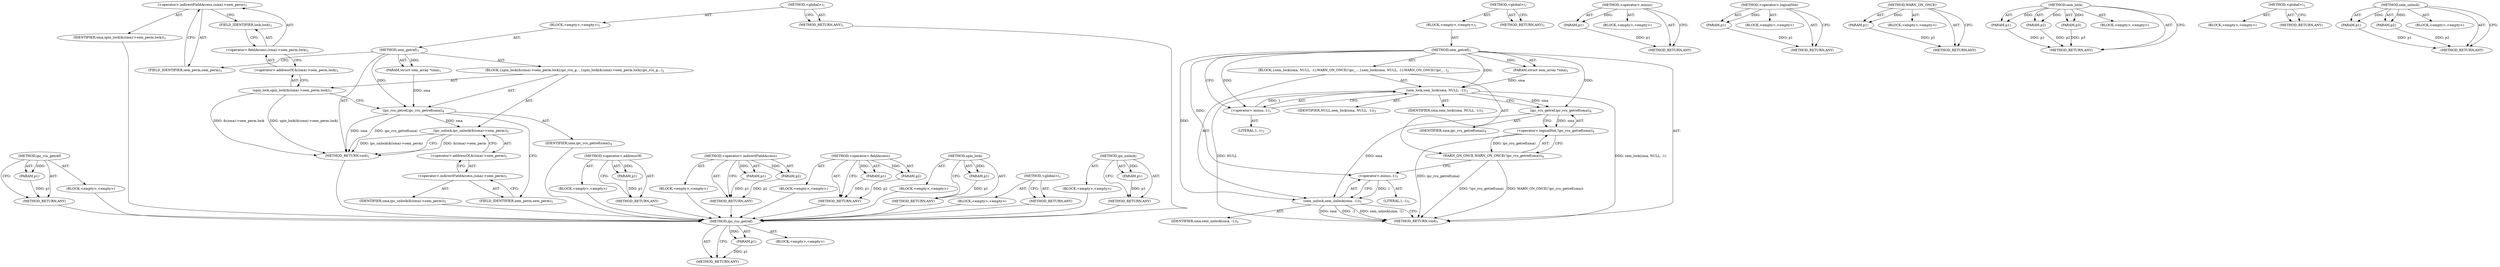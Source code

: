 digraph "sem_unlock" {
vulnerable_60 [label=<(METHOD,ipc_rcu_getref)>];
vulnerable_61 [label=<(PARAM,p1)>];
vulnerable_62 [label=<(BLOCK,&lt;empty&gt;,&lt;empty&gt;)>];
vulnerable_63 [label=<(METHOD_RETURN,ANY)>];
vulnerable_6 [label=<(METHOD,&lt;global&gt;)<SUB>1</SUB>>];
vulnerable_7 [label=<(BLOCK,&lt;empty&gt;,&lt;empty&gt;)<SUB>1</SUB>>];
vulnerable_8 [label=<(METHOD,sem_getref)<SUB>1</SUB>>];
vulnerable_9 [label=<(PARAM,struct sem_array *sma)<SUB>1</SUB>>];
vulnerable_10 [label=<(BLOCK,{
	spin_lock(&amp;(sma)-&gt;sem_perm.lock);
	ipc_rcu_g...,{
	spin_lock(&amp;(sma)-&gt;sem_perm.lock);
	ipc_rcu_g...)<SUB>2</SUB>>];
vulnerable_11 [label=<(spin_lock,spin_lock(&amp;(sma)-&gt;sem_perm.lock))<SUB>3</SUB>>];
vulnerable_12 [label=<(&lt;operator&gt;.addressOf,&amp;(sma)-&gt;sem_perm.lock)<SUB>3</SUB>>];
vulnerable_13 [label=<(&lt;operator&gt;.fieldAccess,(sma)-&gt;sem_perm.lock)<SUB>3</SUB>>];
vulnerable_14 [label=<(&lt;operator&gt;.indirectFieldAccess,(sma)-&gt;sem_perm)<SUB>3</SUB>>];
vulnerable_15 [label=<(IDENTIFIER,sma,spin_lock(&amp;(sma)-&gt;sem_perm.lock))<SUB>3</SUB>>];
vulnerable_16 [label=<(FIELD_IDENTIFIER,sem_perm,sem_perm)<SUB>3</SUB>>];
vulnerable_17 [label=<(FIELD_IDENTIFIER,lock,lock)<SUB>3</SUB>>];
vulnerable_18 [label=<(ipc_rcu_getref,ipc_rcu_getref(sma))<SUB>4</SUB>>];
vulnerable_19 [label=<(IDENTIFIER,sma,ipc_rcu_getref(sma))<SUB>4</SUB>>];
vulnerable_20 [label=<(ipc_unlock,ipc_unlock(&amp;(sma)-&gt;sem_perm))<SUB>5</SUB>>];
vulnerable_21 [label=<(&lt;operator&gt;.addressOf,&amp;(sma)-&gt;sem_perm)<SUB>5</SUB>>];
vulnerable_22 [label=<(&lt;operator&gt;.indirectFieldAccess,(sma)-&gt;sem_perm)<SUB>5</SUB>>];
vulnerable_23 [label=<(IDENTIFIER,sma,ipc_unlock(&amp;(sma)-&gt;sem_perm))<SUB>5</SUB>>];
vulnerable_24 [label=<(FIELD_IDENTIFIER,sem_perm,sem_perm)<SUB>5</SUB>>];
vulnerable_25 [label=<(METHOD_RETURN,void)<SUB>1</SUB>>];
vulnerable_27 [label=<(METHOD_RETURN,ANY)<SUB>1</SUB>>];
vulnerable_46 [label=<(METHOD,&lt;operator&gt;.addressOf)>];
vulnerable_47 [label=<(PARAM,p1)>];
vulnerable_48 [label=<(BLOCK,&lt;empty&gt;,&lt;empty&gt;)>];
vulnerable_49 [label=<(METHOD_RETURN,ANY)>];
vulnerable_55 [label=<(METHOD,&lt;operator&gt;.indirectFieldAccess)>];
vulnerable_56 [label=<(PARAM,p1)>];
vulnerable_57 [label=<(PARAM,p2)>];
vulnerable_58 [label=<(BLOCK,&lt;empty&gt;,&lt;empty&gt;)>];
vulnerable_59 [label=<(METHOD_RETURN,ANY)>];
vulnerable_50 [label=<(METHOD,&lt;operator&gt;.fieldAccess)>];
vulnerable_51 [label=<(PARAM,p1)>];
vulnerable_52 [label=<(PARAM,p2)>];
vulnerable_53 [label=<(BLOCK,&lt;empty&gt;,&lt;empty&gt;)>];
vulnerable_54 [label=<(METHOD_RETURN,ANY)>];
vulnerable_42 [label=<(METHOD,spin_lock)>];
vulnerable_43 [label=<(PARAM,p1)>];
vulnerable_44 [label=<(BLOCK,&lt;empty&gt;,&lt;empty&gt;)>];
vulnerable_45 [label=<(METHOD_RETURN,ANY)>];
vulnerable_36 [label=<(METHOD,&lt;global&gt;)<SUB>1</SUB>>];
vulnerable_37 [label=<(BLOCK,&lt;empty&gt;,&lt;empty&gt;)>];
vulnerable_38 [label=<(METHOD_RETURN,ANY)>];
vulnerable_64 [label=<(METHOD,ipc_unlock)>];
vulnerable_65 [label=<(PARAM,p1)>];
vulnerable_66 [label=<(BLOCK,&lt;empty&gt;,&lt;empty&gt;)>];
vulnerable_67 [label=<(METHOD_RETURN,ANY)>];
fixed_61 [label=<(METHOD,ipc_rcu_getref)>];
fixed_62 [label=<(PARAM,p1)>];
fixed_63 [label=<(BLOCK,&lt;empty&gt;,&lt;empty&gt;)>];
fixed_64 [label=<(METHOD_RETURN,ANY)>];
fixed_6 [label=<(METHOD,&lt;global&gt;)<SUB>1</SUB>>];
fixed_7 [label=<(BLOCK,&lt;empty&gt;,&lt;empty&gt;)<SUB>1</SUB>>];
fixed_8 [label=<(METHOD,sem_getref)<SUB>1</SUB>>];
fixed_9 [label=<(PARAM,struct sem_array *sma)<SUB>1</SUB>>];
fixed_10 [label=<(BLOCK,{
	sem_lock(sma, NULL, -1);
	WARN_ON_ONCE(!ipc_...,{
	sem_lock(sma, NULL, -1);
	WARN_ON_ONCE(!ipc_...)<SUB>2</SUB>>];
fixed_11 [label=<(sem_lock,sem_lock(sma, NULL, -1))<SUB>3</SUB>>];
fixed_12 [label=<(IDENTIFIER,sma,sem_lock(sma, NULL, -1))<SUB>3</SUB>>];
fixed_13 [label=<(IDENTIFIER,NULL,sem_lock(sma, NULL, -1))<SUB>3</SUB>>];
fixed_14 [label=<(&lt;operator&gt;.minus,-1)<SUB>3</SUB>>];
fixed_15 [label=<(LITERAL,1,-1)<SUB>3</SUB>>];
fixed_16 [label=<(WARN_ON_ONCE,WARN_ON_ONCE(!ipc_rcu_getref(sma)))<SUB>4</SUB>>];
fixed_17 [label=<(&lt;operator&gt;.logicalNot,!ipc_rcu_getref(sma))<SUB>4</SUB>>];
fixed_18 [label=<(ipc_rcu_getref,ipc_rcu_getref(sma))<SUB>4</SUB>>];
fixed_19 [label=<(IDENTIFIER,sma,ipc_rcu_getref(sma))<SUB>4</SUB>>];
fixed_20 [label=<(sem_unlock,sem_unlock(sma, -1))<SUB>5</SUB>>];
fixed_21 [label=<(IDENTIFIER,sma,sem_unlock(sma, -1))<SUB>5</SUB>>];
fixed_22 [label=<(&lt;operator&gt;.minus,-1)<SUB>5</SUB>>];
fixed_23 [label=<(LITERAL,1,-1)<SUB>5</SUB>>];
fixed_24 [label=<(METHOD_RETURN,void)<SUB>1</SUB>>];
fixed_26 [label=<(METHOD_RETURN,ANY)<SUB>1</SUB>>];
fixed_49 [label=<(METHOD,&lt;operator&gt;.minus)>];
fixed_50 [label=<(PARAM,p1)>];
fixed_51 [label=<(BLOCK,&lt;empty&gt;,&lt;empty&gt;)>];
fixed_52 [label=<(METHOD_RETURN,ANY)>];
fixed_57 [label=<(METHOD,&lt;operator&gt;.logicalNot)>];
fixed_58 [label=<(PARAM,p1)>];
fixed_59 [label=<(BLOCK,&lt;empty&gt;,&lt;empty&gt;)>];
fixed_60 [label=<(METHOD_RETURN,ANY)>];
fixed_53 [label=<(METHOD,WARN_ON_ONCE)>];
fixed_54 [label=<(PARAM,p1)>];
fixed_55 [label=<(BLOCK,&lt;empty&gt;,&lt;empty&gt;)>];
fixed_56 [label=<(METHOD_RETURN,ANY)>];
fixed_43 [label=<(METHOD,sem_lock)>];
fixed_44 [label=<(PARAM,p1)>];
fixed_45 [label=<(PARAM,p2)>];
fixed_46 [label=<(PARAM,p3)>];
fixed_47 [label=<(BLOCK,&lt;empty&gt;,&lt;empty&gt;)>];
fixed_48 [label=<(METHOD_RETURN,ANY)>];
fixed_37 [label=<(METHOD,&lt;global&gt;)<SUB>1</SUB>>];
fixed_38 [label=<(BLOCK,&lt;empty&gt;,&lt;empty&gt;)>];
fixed_39 [label=<(METHOD_RETURN,ANY)>];
fixed_65 [label=<(METHOD,sem_unlock)>];
fixed_66 [label=<(PARAM,p1)>];
fixed_67 [label=<(PARAM,p2)>];
fixed_68 [label=<(BLOCK,&lt;empty&gt;,&lt;empty&gt;)>];
fixed_69 [label=<(METHOD_RETURN,ANY)>];
vulnerable_60 -> vulnerable_61  [key=0, label="AST: "];
vulnerable_60 -> vulnerable_61  [key=1, label="DDG: "];
vulnerable_60 -> vulnerable_62  [key=0, label="AST: "];
vulnerable_60 -> vulnerable_63  [key=0, label="AST: "];
vulnerable_60 -> vulnerable_63  [key=1, label="CFG: "];
vulnerable_61 -> vulnerable_63  [key=0, label="DDG: p1"];
vulnerable_62 -> fixed_61  [key=0];
vulnerable_63 -> fixed_61  [key=0];
vulnerable_6 -> vulnerable_7  [key=0, label="AST: "];
vulnerable_6 -> vulnerable_27  [key=0, label="AST: "];
vulnerable_6 -> vulnerable_27  [key=1, label="CFG: "];
vulnerable_7 -> vulnerable_8  [key=0, label="AST: "];
vulnerable_8 -> vulnerable_9  [key=0, label="AST: "];
vulnerable_8 -> vulnerable_9  [key=1, label="DDG: "];
vulnerable_8 -> vulnerable_10  [key=0, label="AST: "];
vulnerable_8 -> vulnerable_25  [key=0, label="AST: "];
vulnerable_8 -> vulnerable_16  [key=0, label="CFG: "];
vulnerable_8 -> vulnerable_18  [key=0, label="DDG: "];
vulnerable_9 -> vulnerable_18  [key=0, label="DDG: sma"];
vulnerable_10 -> vulnerable_11  [key=0, label="AST: "];
vulnerable_10 -> vulnerable_18  [key=0, label="AST: "];
vulnerable_10 -> vulnerable_20  [key=0, label="AST: "];
vulnerable_11 -> vulnerable_12  [key=0, label="AST: "];
vulnerable_11 -> vulnerable_18  [key=0, label="CFG: "];
vulnerable_11 -> vulnerable_25  [key=0, label="DDG: &amp;(sma)-&gt;sem_perm.lock"];
vulnerable_11 -> vulnerable_25  [key=1, label="DDG: spin_lock(&amp;(sma)-&gt;sem_perm.lock)"];
vulnerable_12 -> vulnerable_13  [key=0, label="AST: "];
vulnerable_12 -> vulnerable_11  [key=0, label="CFG: "];
vulnerable_13 -> vulnerable_14  [key=0, label="AST: "];
vulnerable_13 -> vulnerable_17  [key=0, label="AST: "];
vulnerable_13 -> vulnerable_12  [key=0, label="CFG: "];
vulnerable_14 -> vulnerable_15  [key=0, label="AST: "];
vulnerable_14 -> vulnerable_16  [key=0, label="AST: "];
vulnerable_14 -> vulnerable_17  [key=0, label="CFG: "];
vulnerable_15 -> fixed_61  [key=0];
vulnerable_16 -> vulnerable_14  [key=0, label="CFG: "];
vulnerable_17 -> vulnerable_13  [key=0, label="CFG: "];
vulnerable_18 -> vulnerable_19  [key=0, label="AST: "];
vulnerable_18 -> vulnerable_24  [key=0, label="CFG: "];
vulnerable_18 -> vulnerable_25  [key=0, label="DDG: sma"];
vulnerable_18 -> vulnerable_25  [key=1, label="DDG: ipc_rcu_getref(sma)"];
vulnerable_18 -> vulnerable_20  [key=0, label="DDG: sma"];
vulnerable_19 -> fixed_61  [key=0];
vulnerable_20 -> vulnerable_21  [key=0, label="AST: "];
vulnerable_20 -> vulnerable_25  [key=0, label="CFG: "];
vulnerable_20 -> vulnerable_25  [key=1, label="DDG: &amp;(sma)-&gt;sem_perm"];
vulnerable_20 -> vulnerable_25  [key=2, label="DDG: ipc_unlock(&amp;(sma)-&gt;sem_perm)"];
vulnerable_21 -> vulnerable_22  [key=0, label="AST: "];
vulnerable_21 -> vulnerable_20  [key=0, label="CFG: "];
vulnerable_22 -> vulnerable_23  [key=0, label="AST: "];
vulnerable_22 -> vulnerable_24  [key=0, label="AST: "];
vulnerable_22 -> vulnerable_21  [key=0, label="CFG: "];
vulnerable_23 -> fixed_61  [key=0];
vulnerable_24 -> vulnerable_22  [key=0, label="CFG: "];
vulnerable_25 -> fixed_61  [key=0];
vulnerable_27 -> fixed_61  [key=0];
vulnerable_46 -> vulnerable_47  [key=0, label="AST: "];
vulnerable_46 -> vulnerable_47  [key=1, label="DDG: "];
vulnerable_46 -> vulnerable_48  [key=0, label="AST: "];
vulnerable_46 -> vulnerable_49  [key=0, label="AST: "];
vulnerable_46 -> vulnerable_49  [key=1, label="CFG: "];
vulnerable_47 -> vulnerable_49  [key=0, label="DDG: p1"];
vulnerable_48 -> fixed_61  [key=0];
vulnerable_49 -> fixed_61  [key=0];
vulnerable_55 -> vulnerable_56  [key=0, label="AST: "];
vulnerable_55 -> vulnerable_56  [key=1, label="DDG: "];
vulnerable_55 -> vulnerable_58  [key=0, label="AST: "];
vulnerable_55 -> vulnerable_57  [key=0, label="AST: "];
vulnerable_55 -> vulnerable_57  [key=1, label="DDG: "];
vulnerable_55 -> vulnerable_59  [key=0, label="AST: "];
vulnerable_55 -> vulnerable_59  [key=1, label="CFG: "];
vulnerable_56 -> vulnerable_59  [key=0, label="DDG: p1"];
vulnerable_57 -> vulnerable_59  [key=0, label="DDG: p2"];
vulnerable_58 -> fixed_61  [key=0];
vulnerable_59 -> fixed_61  [key=0];
vulnerable_50 -> vulnerable_51  [key=0, label="AST: "];
vulnerable_50 -> vulnerable_51  [key=1, label="DDG: "];
vulnerable_50 -> vulnerable_53  [key=0, label="AST: "];
vulnerable_50 -> vulnerable_52  [key=0, label="AST: "];
vulnerable_50 -> vulnerable_52  [key=1, label="DDG: "];
vulnerable_50 -> vulnerable_54  [key=0, label="AST: "];
vulnerable_50 -> vulnerable_54  [key=1, label="CFG: "];
vulnerable_51 -> vulnerable_54  [key=0, label="DDG: p1"];
vulnerable_52 -> vulnerable_54  [key=0, label="DDG: p2"];
vulnerable_53 -> fixed_61  [key=0];
vulnerable_54 -> fixed_61  [key=0];
vulnerable_42 -> vulnerable_43  [key=0, label="AST: "];
vulnerable_42 -> vulnerable_43  [key=1, label="DDG: "];
vulnerable_42 -> vulnerable_44  [key=0, label="AST: "];
vulnerable_42 -> vulnerable_45  [key=0, label="AST: "];
vulnerable_42 -> vulnerable_45  [key=1, label="CFG: "];
vulnerable_43 -> vulnerable_45  [key=0, label="DDG: p1"];
vulnerable_44 -> fixed_61  [key=0];
vulnerable_45 -> fixed_61  [key=0];
vulnerable_36 -> vulnerable_37  [key=0, label="AST: "];
vulnerable_36 -> vulnerable_38  [key=0, label="AST: "];
vulnerable_36 -> vulnerable_38  [key=1, label="CFG: "];
vulnerable_37 -> fixed_61  [key=0];
vulnerable_38 -> fixed_61  [key=0];
vulnerable_64 -> vulnerable_65  [key=0, label="AST: "];
vulnerable_64 -> vulnerable_65  [key=1, label="DDG: "];
vulnerable_64 -> vulnerable_66  [key=0, label="AST: "];
vulnerable_64 -> vulnerable_67  [key=0, label="AST: "];
vulnerable_64 -> vulnerable_67  [key=1, label="CFG: "];
vulnerable_65 -> vulnerable_67  [key=0, label="DDG: p1"];
vulnerable_66 -> fixed_61  [key=0];
vulnerable_67 -> fixed_61  [key=0];
fixed_61 -> fixed_62  [key=0, label="AST: "];
fixed_61 -> fixed_62  [key=1, label="DDG: "];
fixed_61 -> fixed_63  [key=0, label="AST: "];
fixed_61 -> fixed_64  [key=0, label="AST: "];
fixed_61 -> fixed_64  [key=1, label="CFG: "];
fixed_62 -> fixed_64  [key=0, label="DDG: p1"];
fixed_6 -> fixed_7  [key=0, label="AST: "];
fixed_6 -> fixed_26  [key=0, label="AST: "];
fixed_6 -> fixed_26  [key=1, label="CFG: "];
fixed_7 -> fixed_8  [key=0, label="AST: "];
fixed_8 -> fixed_9  [key=0, label="AST: "];
fixed_8 -> fixed_9  [key=1, label="DDG: "];
fixed_8 -> fixed_10  [key=0, label="AST: "];
fixed_8 -> fixed_24  [key=0, label="AST: "];
fixed_8 -> fixed_14  [key=0, label="CFG: "];
fixed_8 -> fixed_14  [key=1, label="DDG: "];
fixed_8 -> fixed_11  [key=0, label="DDG: "];
fixed_8 -> fixed_20  [key=0, label="DDG: "];
fixed_8 -> fixed_22  [key=0, label="DDG: "];
fixed_8 -> fixed_18  [key=0, label="DDG: "];
fixed_9 -> fixed_11  [key=0, label="DDG: sma"];
fixed_10 -> fixed_11  [key=0, label="AST: "];
fixed_10 -> fixed_16  [key=0, label="AST: "];
fixed_10 -> fixed_20  [key=0, label="AST: "];
fixed_11 -> fixed_12  [key=0, label="AST: "];
fixed_11 -> fixed_13  [key=0, label="AST: "];
fixed_11 -> fixed_14  [key=0, label="AST: "];
fixed_11 -> fixed_18  [key=0, label="CFG: "];
fixed_11 -> fixed_18  [key=1, label="DDG: sma"];
fixed_11 -> fixed_24  [key=0, label="DDG: sem_lock(sma, NULL, -1)"];
fixed_11 -> fixed_24  [key=1, label="DDG: NULL"];
fixed_14 -> fixed_15  [key=0, label="AST: "];
fixed_14 -> fixed_11  [key=0, label="CFG: "];
fixed_14 -> fixed_11  [key=1, label="DDG: 1"];
fixed_16 -> fixed_17  [key=0, label="AST: "];
fixed_16 -> fixed_22  [key=0, label="CFG: "];
fixed_16 -> fixed_24  [key=0, label="DDG: !ipc_rcu_getref(sma)"];
fixed_16 -> fixed_24  [key=1, label="DDG: WARN_ON_ONCE(!ipc_rcu_getref(sma))"];
fixed_17 -> fixed_18  [key=0, label="AST: "];
fixed_17 -> fixed_16  [key=0, label="CFG: "];
fixed_17 -> fixed_16  [key=1, label="DDG: ipc_rcu_getref(sma)"];
fixed_17 -> fixed_24  [key=0, label="DDG: ipc_rcu_getref(sma)"];
fixed_18 -> fixed_19  [key=0, label="AST: "];
fixed_18 -> fixed_17  [key=0, label="CFG: "];
fixed_18 -> fixed_17  [key=1, label="DDG: sma"];
fixed_18 -> fixed_20  [key=0, label="DDG: sma"];
fixed_20 -> fixed_21  [key=0, label="AST: "];
fixed_20 -> fixed_22  [key=0, label="AST: "];
fixed_20 -> fixed_24  [key=0, label="CFG: "];
fixed_20 -> fixed_24  [key=1, label="DDG: sma"];
fixed_20 -> fixed_24  [key=2, label="DDG: -1"];
fixed_20 -> fixed_24  [key=3, label="DDG: sem_unlock(sma, -1)"];
fixed_22 -> fixed_23  [key=0, label="AST: "];
fixed_22 -> fixed_20  [key=0, label="CFG: "];
fixed_22 -> fixed_20  [key=1, label="DDG: 1"];
fixed_49 -> fixed_50  [key=0, label="AST: "];
fixed_49 -> fixed_50  [key=1, label="DDG: "];
fixed_49 -> fixed_51  [key=0, label="AST: "];
fixed_49 -> fixed_52  [key=0, label="AST: "];
fixed_49 -> fixed_52  [key=1, label="CFG: "];
fixed_50 -> fixed_52  [key=0, label="DDG: p1"];
fixed_57 -> fixed_58  [key=0, label="AST: "];
fixed_57 -> fixed_58  [key=1, label="DDG: "];
fixed_57 -> fixed_59  [key=0, label="AST: "];
fixed_57 -> fixed_60  [key=0, label="AST: "];
fixed_57 -> fixed_60  [key=1, label="CFG: "];
fixed_58 -> fixed_60  [key=0, label="DDG: p1"];
fixed_53 -> fixed_54  [key=0, label="AST: "];
fixed_53 -> fixed_54  [key=1, label="DDG: "];
fixed_53 -> fixed_55  [key=0, label="AST: "];
fixed_53 -> fixed_56  [key=0, label="AST: "];
fixed_53 -> fixed_56  [key=1, label="CFG: "];
fixed_54 -> fixed_56  [key=0, label="DDG: p1"];
fixed_43 -> fixed_44  [key=0, label="AST: "];
fixed_43 -> fixed_44  [key=1, label="DDG: "];
fixed_43 -> fixed_47  [key=0, label="AST: "];
fixed_43 -> fixed_45  [key=0, label="AST: "];
fixed_43 -> fixed_45  [key=1, label="DDG: "];
fixed_43 -> fixed_48  [key=0, label="AST: "];
fixed_43 -> fixed_48  [key=1, label="CFG: "];
fixed_43 -> fixed_46  [key=0, label="AST: "];
fixed_43 -> fixed_46  [key=1, label="DDG: "];
fixed_44 -> fixed_48  [key=0, label="DDG: p1"];
fixed_45 -> fixed_48  [key=0, label="DDG: p2"];
fixed_46 -> fixed_48  [key=0, label="DDG: p3"];
fixed_37 -> fixed_38  [key=0, label="AST: "];
fixed_37 -> fixed_39  [key=0, label="AST: "];
fixed_37 -> fixed_39  [key=1, label="CFG: "];
fixed_65 -> fixed_66  [key=0, label="AST: "];
fixed_65 -> fixed_66  [key=1, label="DDG: "];
fixed_65 -> fixed_68  [key=0, label="AST: "];
fixed_65 -> fixed_67  [key=0, label="AST: "];
fixed_65 -> fixed_67  [key=1, label="DDG: "];
fixed_65 -> fixed_69  [key=0, label="AST: "];
fixed_65 -> fixed_69  [key=1, label="CFG: "];
fixed_66 -> fixed_69  [key=0, label="DDG: p1"];
fixed_67 -> fixed_69  [key=0, label="DDG: p2"];
}
